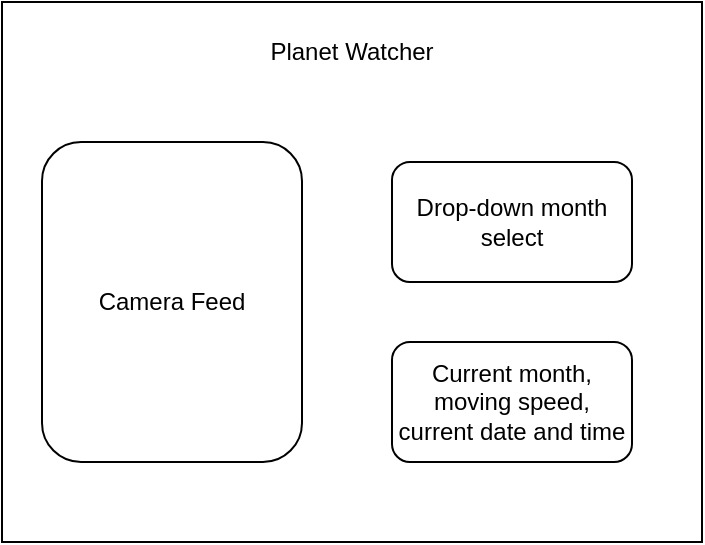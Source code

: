 <mxfile version="24.7.5">
  <diagram name="Page-1" id="gje3ck9ZGLwPmM-R1_zE">
    <mxGraphModel dx="1430" dy="825" grid="1" gridSize="10" guides="1" tooltips="1" connect="1" arrows="1" fold="1" page="1" pageScale="1" pageWidth="850" pageHeight="1100" math="0" shadow="0">
      <root>
        <mxCell id="0" />
        <mxCell id="1" parent="0" />
        <mxCell id="iPk0j78Ftl43dM9mvCRM-4" value="" style="rounded=0;whiteSpace=wrap;html=1;fillColor=none;movable=1;resizable=1;rotatable=1;deletable=1;editable=1;locked=0;connectable=1;" vertex="1" parent="1">
          <mxGeometry x="230" y="140" width="350" height="270" as="geometry" />
        </mxCell>
        <mxCell id="iPk0j78Ftl43dM9mvCRM-1" value="Camera Feed" style="rounded=1;whiteSpace=wrap;html=1;" vertex="1" parent="1">
          <mxGeometry x="250" y="210" width="130" height="160" as="geometry" />
        </mxCell>
        <mxCell id="iPk0j78Ftl43dM9mvCRM-2" value="Drop-down month select" style="rounded=1;whiteSpace=wrap;html=1;" vertex="1" parent="1">
          <mxGeometry x="425" y="220" width="120" height="60" as="geometry" />
        </mxCell>
        <mxCell id="iPk0j78Ftl43dM9mvCRM-3" value="Current month, moving speed, current date and time" style="rounded=1;whiteSpace=wrap;html=1;" vertex="1" parent="1">
          <mxGeometry x="425" y="310" width="120" height="60" as="geometry" />
        </mxCell>
        <mxCell id="iPk0j78Ftl43dM9mvCRM-5" value="Planet Watcher" style="text;html=1;align=center;verticalAlign=middle;whiteSpace=wrap;rounded=0;" vertex="1" parent="1">
          <mxGeometry x="350" y="150" width="110" height="30" as="geometry" />
        </mxCell>
      </root>
    </mxGraphModel>
  </diagram>
</mxfile>
